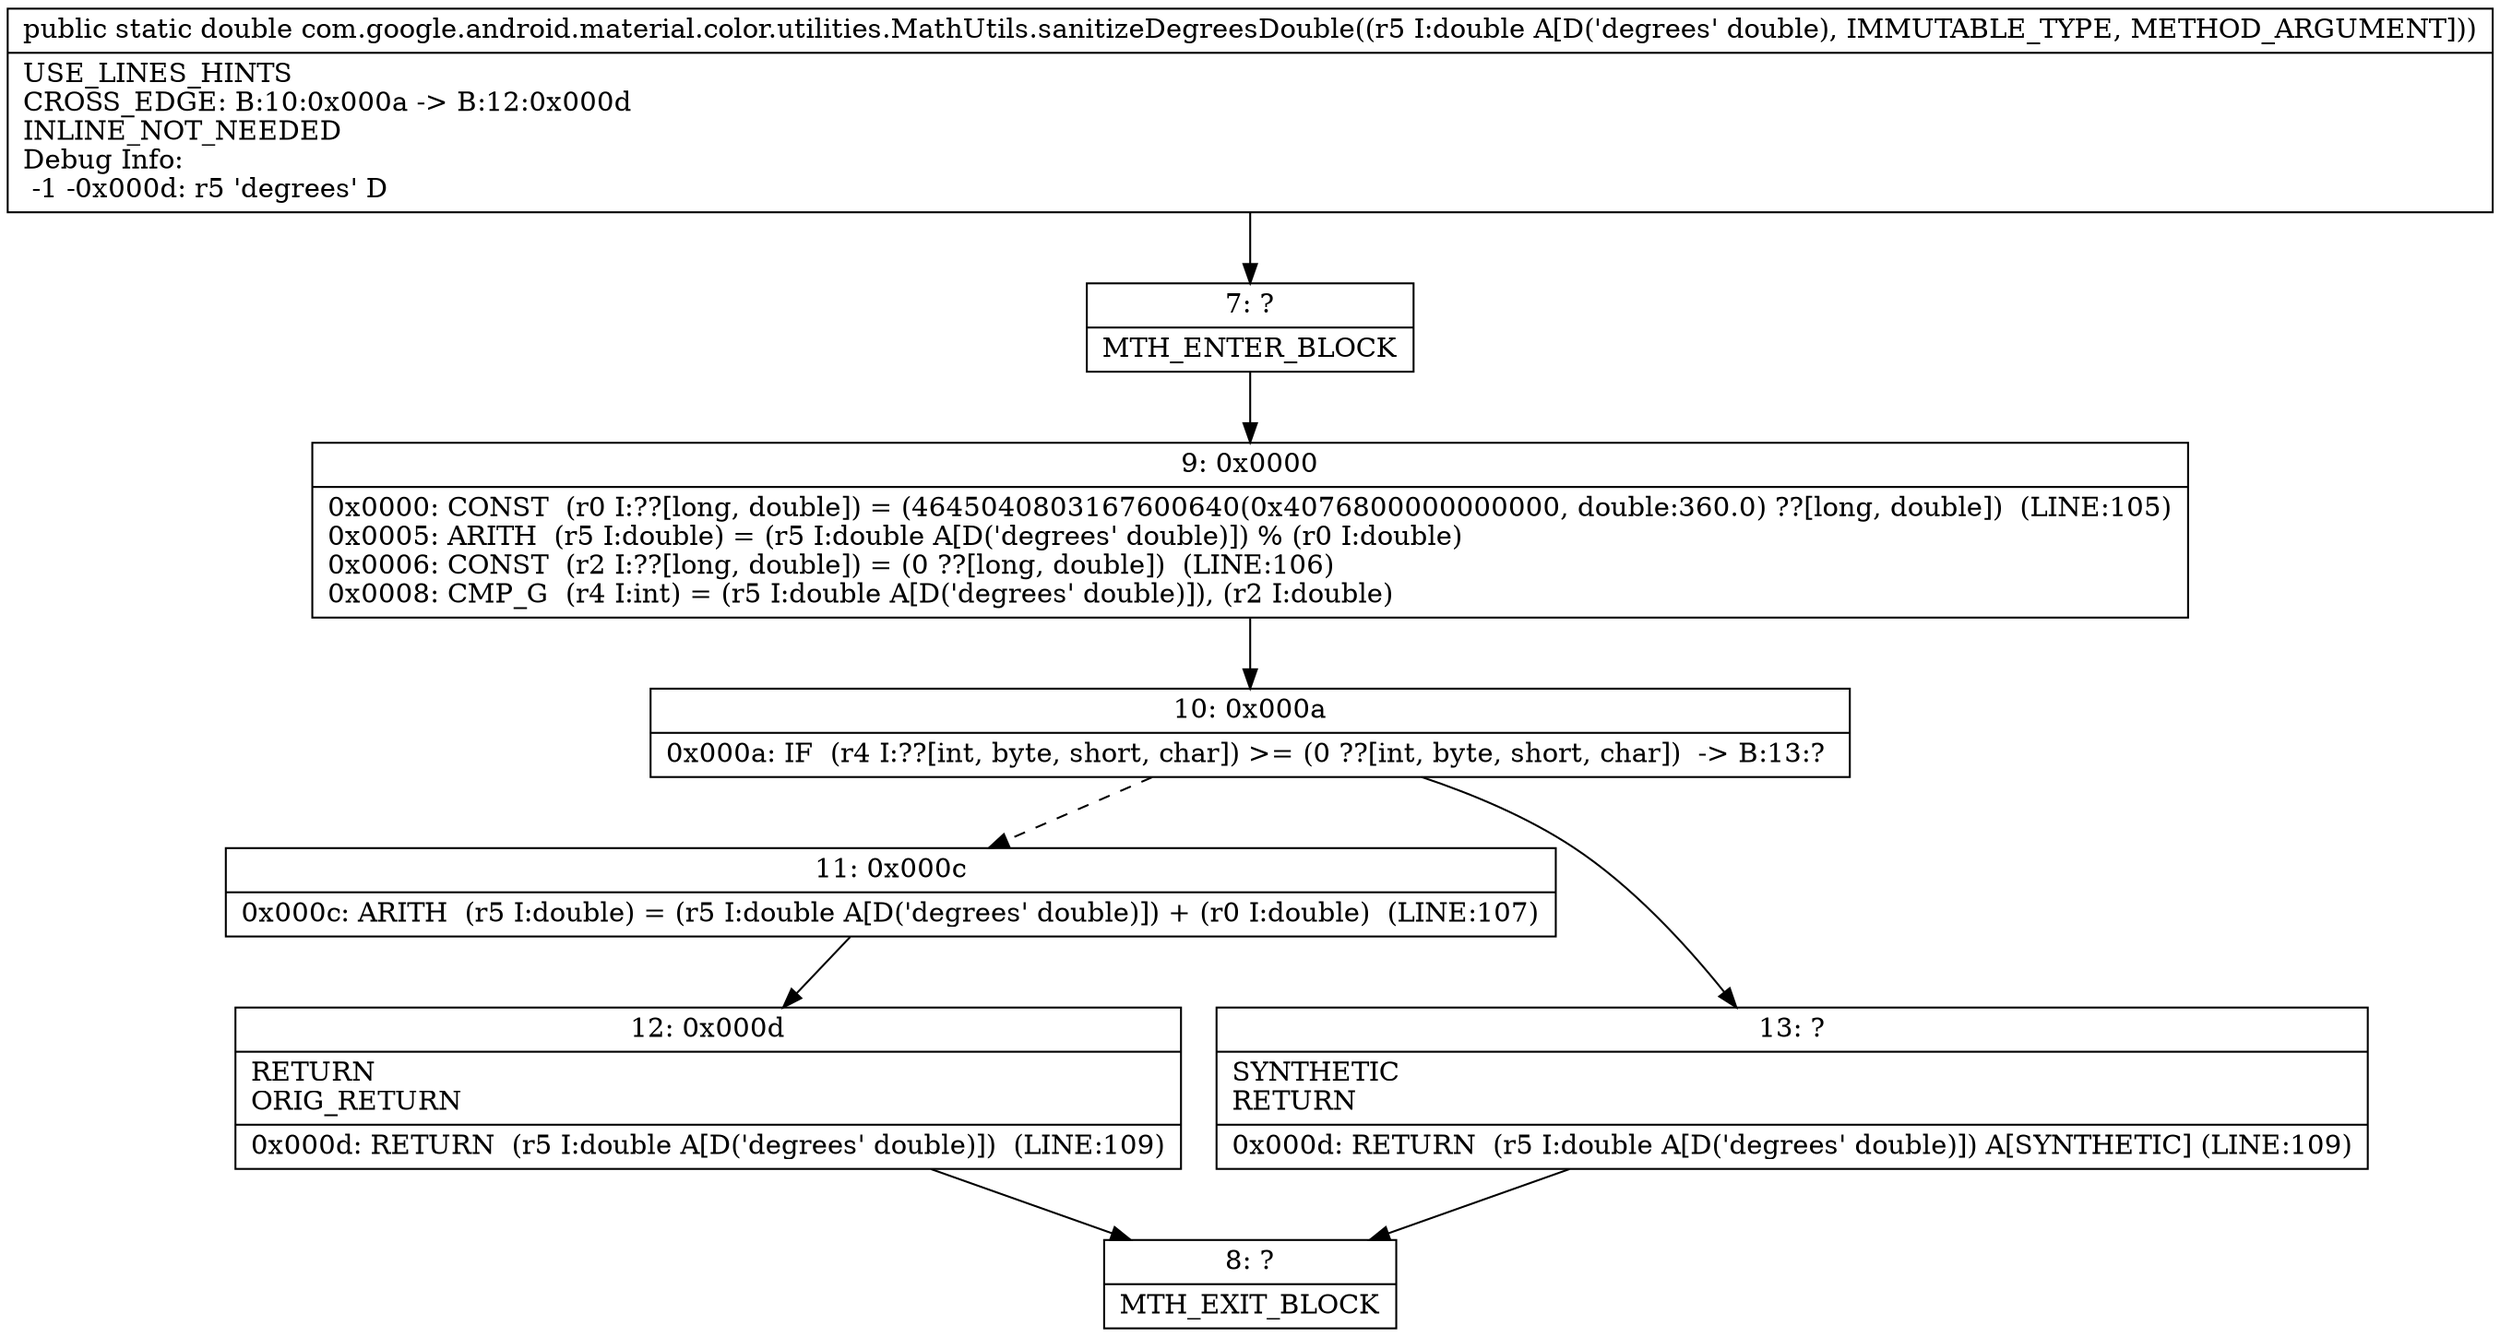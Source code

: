 digraph "CFG forcom.google.android.material.color.utilities.MathUtils.sanitizeDegreesDouble(D)D" {
Node_7 [shape=record,label="{7\:\ ?|MTH_ENTER_BLOCK\l}"];
Node_9 [shape=record,label="{9\:\ 0x0000|0x0000: CONST  (r0 I:??[long, double]) = (4645040803167600640(0x4076800000000000, double:360.0) ??[long, double])  (LINE:105)\l0x0005: ARITH  (r5 I:double) = (r5 I:double A[D('degrees' double)]) % (r0 I:double) \l0x0006: CONST  (r2 I:??[long, double]) = (0 ??[long, double])  (LINE:106)\l0x0008: CMP_G  (r4 I:int) = (r5 I:double A[D('degrees' double)]), (r2 I:double) \l}"];
Node_10 [shape=record,label="{10\:\ 0x000a|0x000a: IF  (r4 I:??[int, byte, short, char]) \>= (0 ??[int, byte, short, char])  \-\> B:13:? \l}"];
Node_11 [shape=record,label="{11\:\ 0x000c|0x000c: ARITH  (r5 I:double) = (r5 I:double A[D('degrees' double)]) + (r0 I:double)  (LINE:107)\l}"];
Node_12 [shape=record,label="{12\:\ 0x000d|RETURN\lORIG_RETURN\l|0x000d: RETURN  (r5 I:double A[D('degrees' double)])  (LINE:109)\l}"];
Node_8 [shape=record,label="{8\:\ ?|MTH_EXIT_BLOCK\l}"];
Node_13 [shape=record,label="{13\:\ ?|SYNTHETIC\lRETURN\l|0x000d: RETURN  (r5 I:double A[D('degrees' double)]) A[SYNTHETIC] (LINE:109)\l}"];
MethodNode[shape=record,label="{public static double com.google.android.material.color.utilities.MathUtils.sanitizeDegreesDouble((r5 I:double A[D('degrees' double), IMMUTABLE_TYPE, METHOD_ARGUMENT]))  | USE_LINES_HINTS\lCROSS_EDGE: B:10:0x000a \-\> B:12:0x000d\lINLINE_NOT_NEEDED\lDebug Info:\l  \-1 \-0x000d: r5 'degrees' D\l}"];
MethodNode -> Node_7;Node_7 -> Node_9;
Node_9 -> Node_10;
Node_10 -> Node_11[style=dashed];
Node_10 -> Node_13;
Node_11 -> Node_12;
Node_12 -> Node_8;
Node_13 -> Node_8;
}

